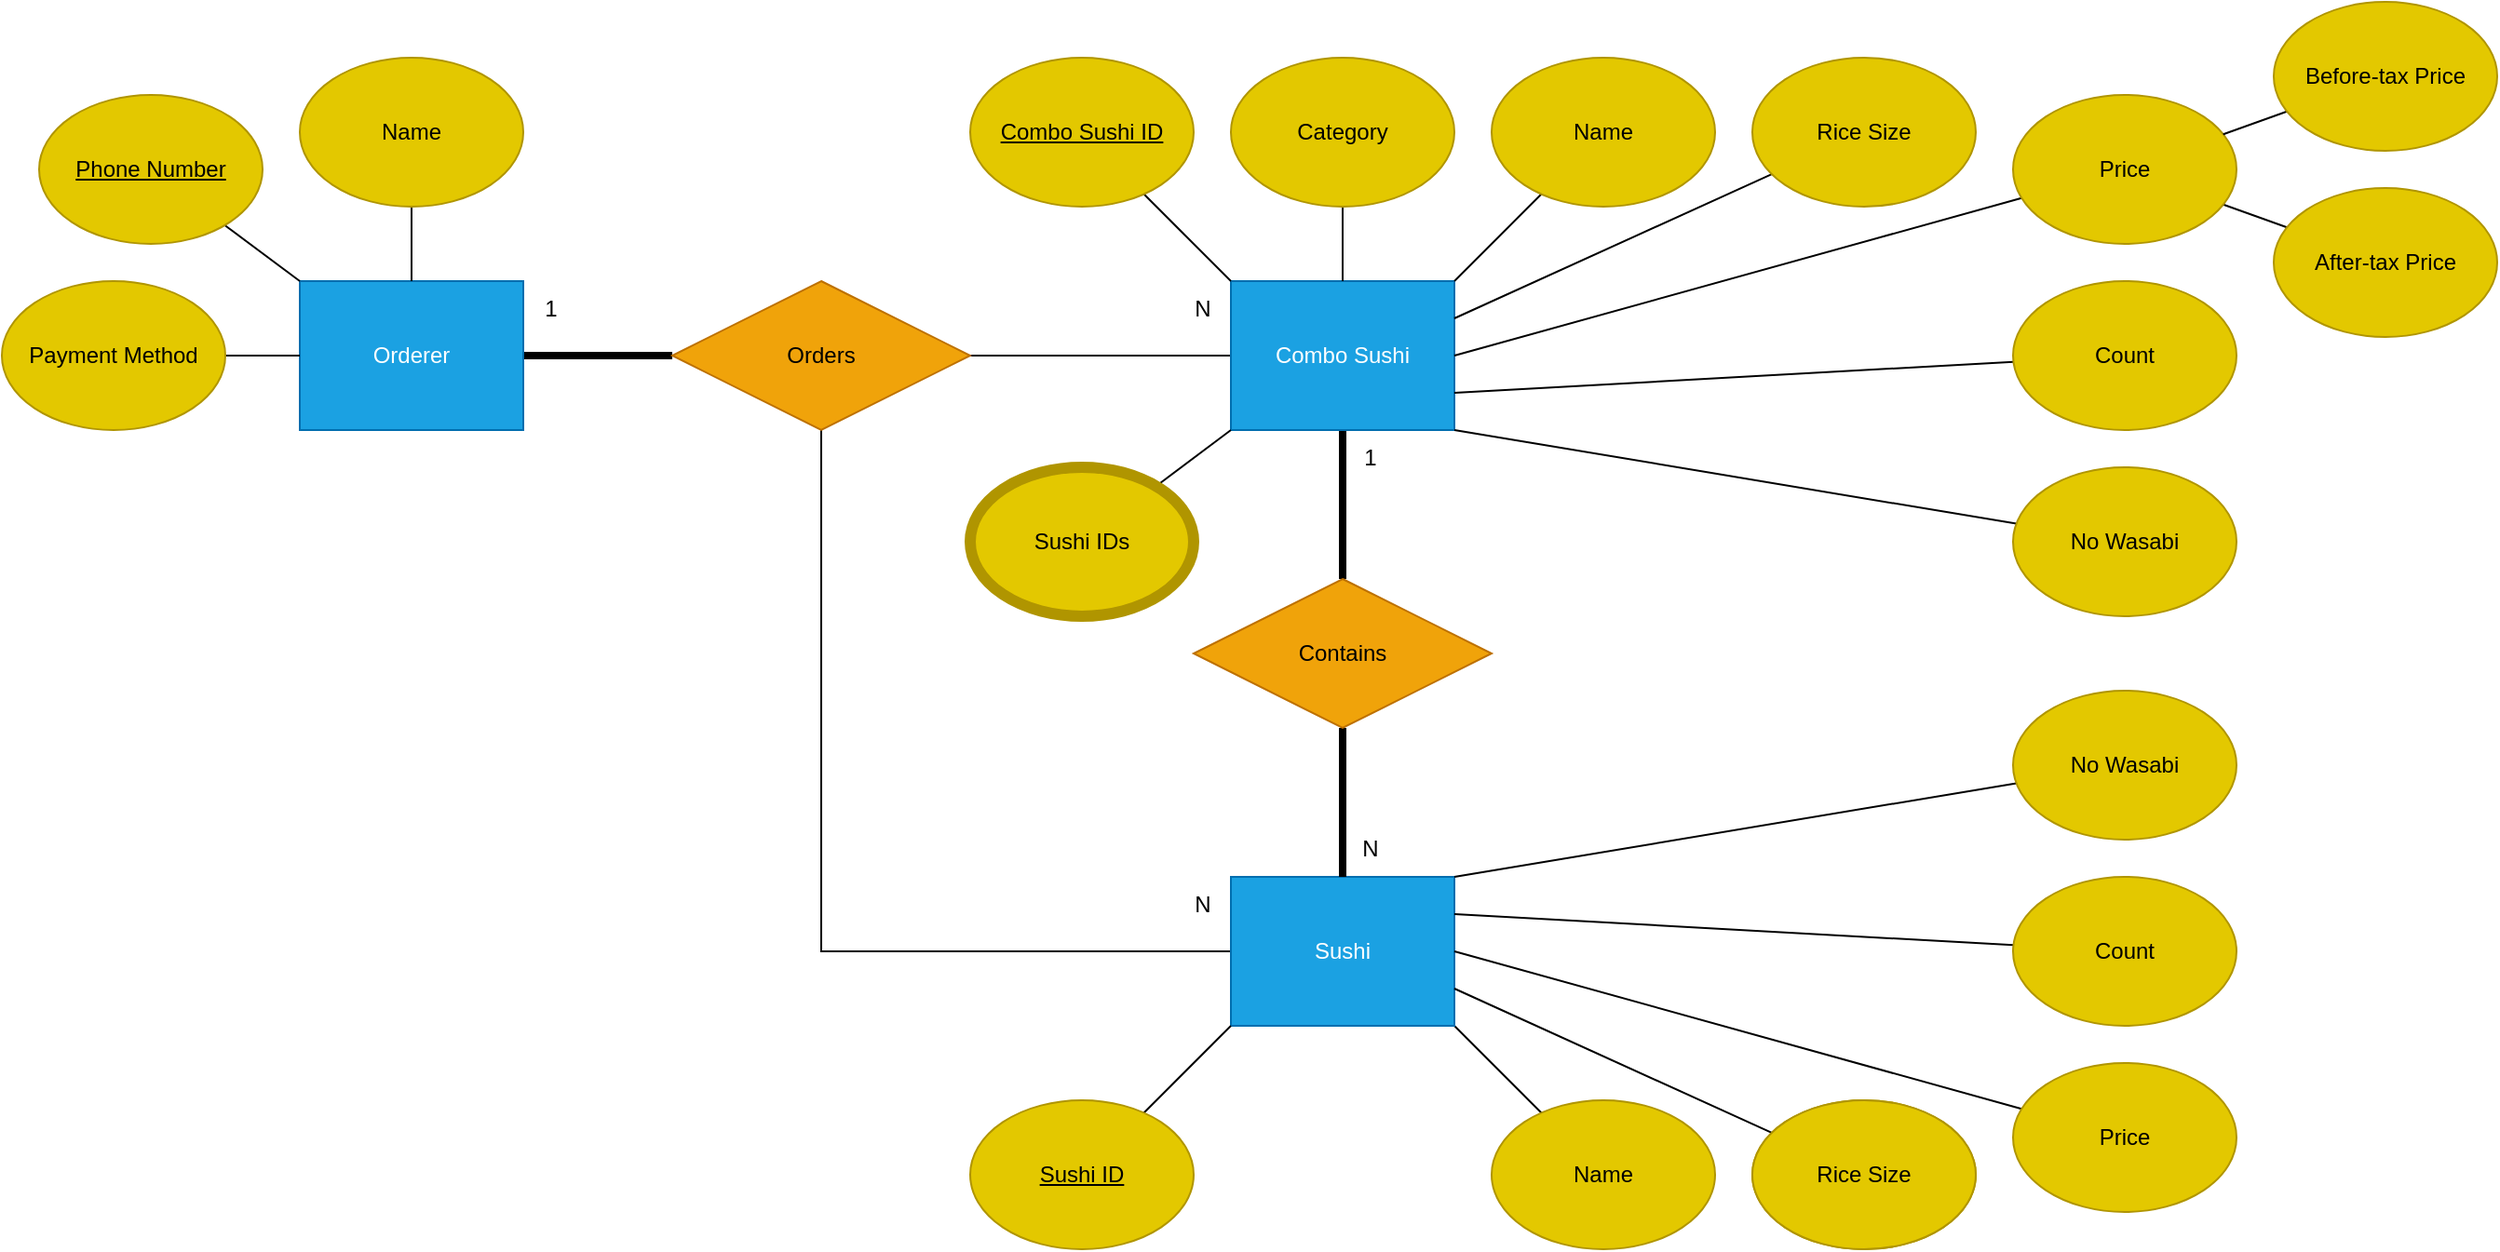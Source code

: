 <mxfile>
    <diagram id="6paDK4zn1rziaVQTttiO" name="Page-1">
        <mxGraphModel dx="858" dy="611" grid="1" gridSize="10" guides="1" tooltips="1" connect="1" arrows="1" fold="1" page="1" pageScale="1" pageWidth="850" pageHeight="1100" math="0" shadow="0">
            <root>
                <mxCell id="0"/>
                <mxCell id="1" parent="0"/>
                <mxCell id="14" value="" style="edgeStyle=none;html=1;endArrow=none;endFill=0;strokeWidth=4;" parent="1" source="6" target="7" edge="1">
                    <mxGeometry relative="1" as="geometry"/>
                </mxCell>
                <mxCell id="6" value="Orderer" style="rounded=0;whiteSpace=wrap;html=1;fillColor=#1ba1e2;fontColor=#ffffff;strokeColor=#006EAF;" parent="1" vertex="1">
                    <mxGeometry x="200" y="160" width="120" height="80" as="geometry"/>
                </mxCell>
                <mxCell id="16" value="" style="edgeStyle=none;jumpStyle=line;jumpSize=16;html=1;endArrow=none;endFill=0;strokeWidth=1;exitX=1;exitY=0.5;exitDx=0;exitDy=0;" parent="1" source="7" target="15" edge="1">
                    <mxGeometry relative="1" as="geometry">
                        <mxPoint x="620" y="200" as="sourcePoint"/>
                    </mxGeometry>
                </mxCell>
                <mxCell id="26" value="" style="edgeStyle=none;jumpStyle=line;jumpSize=16;html=1;endArrow=none;endFill=0;strokeWidth=1;entryX=0;entryY=0.5;entryDx=0;entryDy=0;rounded=0;" parent="1" source="7" target="19" edge="1">
                    <mxGeometry relative="1" as="geometry">
                        <mxPoint x="480" y="320" as="targetPoint"/>
                        <Array as="points">
                            <mxPoint x="480" y="520"/>
                        </Array>
                    </mxGeometry>
                </mxCell>
                <mxCell id="7" value="Orders" style="rhombus;whiteSpace=wrap;html=1;fillColor=#f0a30a;fontColor=#000000;strokeColor=#BD7000;" parent="1" vertex="1">
                    <mxGeometry x="400" y="160" width="160" height="80" as="geometry"/>
                </mxCell>
                <mxCell id="12" value="" style="edgeStyle=none;html=1;endArrow=none;endFill=0;" parent="1" source="8" target="6" edge="1">
                    <mxGeometry relative="1" as="geometry"/>
                </mxCell>
                <mxCell id="8" value="Name" style="ellipse;whiteSpace=wrap;html=1;fillColor=#e3c800;fontColor=#000000;strokeColor=#B09500;" parent="1" vertex="1">
                    <mxGeometry x="200" y="40" width="120" height="80" as="geometry"/>
                </mxCell>
                <mxCell id="13" value="" style="edgeStyle=none;html=1;endArrow=none;endFill=0;entryX=0;entryY=0;entryDx=0;entryDy=0;" parent="1" source="9" target="6" edge="1">
                    <mxGeometry relative="1" as="geometry"/>
                </mxCell>
                <mxCell id="9" value="&lt;u&gt;Phone Number&lt;/u&gt;" style="ellipse;whiteSpace=wrap;html=1;fillColor=#e3c800;fontColor=#000000;strokeColor=#B09500;" parent="1" vertex="1">
                    <mxGeometry x="60" y="60" width="120" height="80" as="geometry"/>
                </mxCell>
                <mxCell id="11" value="" style="edgeStyle=none;html=1;endArrow=none;endFill=0;" parent="1" source="10" target="6" edge="1">
                    <mxGeometry relative="1" as="geometry"/>
                </mxCell>
                <mxCell id="10" value="Payment Method" style="ellipse;whiteSpace=wrap;html=1;fillColor=#e3c800;fontColor=#000000;strokeColor=#B09500;" parent="1" vertex="1">
                    <mxGeometry x="40" y="160" width="120" height="80" as="geometry"/>
                </mxCell>
                <mxCell id="21" value="" style="edgeStyle=none;jumpStyle=line;jumpSize=16;html=1;endArrow=none;endFill=0;strokeWidth=4;" parent="1" source="15" target="20" edge="1">
                    <mxGeometry relative="1" as="geometry"/>
                </mxCell>
                <mxCell id="15" value="Combo Sushi" style="rounded=0;whiteSpace=wrap;html=1;fillColor=#1ba1e2;fontColor=#ffffff;strokeColor=#006EAF;" parent="1" vertex="1">
                    <mxGeometry x="700" y="160" width="120" height="80" as="geometry"/>
                </mxCell>
                <mxCell id="17" value="1" style="text;html=1;strokeColor=none;fillColor=none;align=center;verticalAlign=middle;whiteSpace=wrap;rounded=0;" parent="1" vertex="1">
                    <mxGeometry x="320" y="160" width="30" height="30" as="geometry"/>
                </mxCell>
                <mxCell id="18" value="N" style="text;html=1;strokeColor=none;fillColor=none;align=center;verticalAlign=middle;whiteSpace=wrap;rounded=0;" parent="1" vertex="1">
                    <mxGeometry x="670" y="160" width="30" height="30" as="geometry"/>
                </mxCell>
                <mxCell id="49" value="" style="edgeStyle=none;rounded=0;jumpStyle=line;jumpSize=16;html=1;endArrow=none;endFill=0;strokeWidth=1;exitX=1;exitY=1;exitDx=0;exitDy=0;" parent="1" source="19" target="47" edge="1">
                    <mxGeometry relative="1" as="geometry"/>
                </mxCell>
                <mxCell id="19" value="Sushi" style="rounded=0;whiteSpace=wrap;html=1;fillColor=#1ba1e2;fontColor=#ffffff;strokeColor=#006EAF;" parent="1" vertex="1">
                    <mxGeometry x="700" y="480" width="120" height="80" as="geometry"/>
                </mxCell>
                <mxCell id="22" value="" style="edgeStyle=none;jumpStyle=line;jumpSize=16;html=1;endArrow=none;endFill=0;strokeWidth=4;" parent="1" source="20" target="19" edge="1">
                    <mxGeometry relative="1" as="geometry"/>
                </mxCell>
                <mxCell id="20" value="Contains" style="rhombus;whiteSpace=wrap;html=1;fillColor=#f0a30a;fontColor=#000000;strokeColor=#BD7000;" parent="1" vertex="1">
                    <mxGeometry x="680" y="320" width="160" height="80" as="geometry"/>
                </mxCell>
                <mxCell id="23" value="1" style="text;html=1;strokeColor=none;fillColor=none;align=center;verticalAlign=middle;whiteSpace=wrap;rounded=0;" parent="1" vertex="1">
                    <mxGeometry x="760" y="240" width="30" height="30" as="geometry"/>
                </mxCell>
                <mxCell id="24" value="N" style="text;html=1;strokeColor=none;fillColor=none;align=center;verticalAlign=middle;whiteSpace=wrap;rounded=0;" parent="1" vertex="1">
                    <mxGeometry x="760" y="450" width="30" height="30" as="geometry"/>
                </mxCell>
                <mxCell id="28" value="N" style="text;html=1;strokeColor=none;fillColor=none;align=center;verticalAlign=middle;whiteSpace=wrap;rounded=0;" parent="1" vertex="1">
                    <mxGeometry x="670" y="480" width="30" height="30" as="geometry"/>
                </mxCell>
                <mxCell id="35" value="" style="edgeStyle=none;rounded=0;jumpStyle=line;jumpSize=16;html=1;endArrow=none;endFill=0;strokeWidth=1;entryX=0;entryY=0;entryDx=0;entryDy=0;" parent="1" source="29" target="15" edge="1">
                    <mxGeometry relative="1" as="geometry"/>
                </mxCell>
                <mxCell id="29" value="&lt;u&gt;Combo Sushi ID&lt;/u&gt;" style="ellipse;whiteSpace=wrap;html=1;fillColor=#e3c800;fontColor=#000000;strokeColor=#B09500;" parent="1" vertex="1">
                    <mxGeometry x="560" y="40" width="120" height="80" as="geometry"/>
                </mxCell>
                <mxCell id="36" value="" style="edgeStyle=none;rounded=0;jumpStyle=line;jumpSize=16;html=1;endArrow=none;endFill=0;strokeWidth=1;" parent="1" source="30" target="15" edge="1">
                    <mxGeometry relative="1" as="geometry"/>
                </mxCell>
                <mxCell id="30" value="Category" style="ellipse;whiteSpace=wrap;html=1;fillColor=#e3c800;fontColor=#000000;strokeColor=#B09500;" parent="1" vertex="1">
                    <mxGeometry x="700" y="40" width="120" height="80" as="geometry"/>
                </mxCell>
                <mxCell id="38" value="" style="edgeStyle=none;rounded=0;jumpStyle=line;jumpSize=16;html=1;endArrow=none;endFill=0;strokeWidth=1;entryX=1;entryY=0;entryDx=0;entryDy=0;" parent="1" source="31" target="15" edge="1">
                    <mxGeometry relative="1" as="geometry"/>
                </mxCell>
                <mxCell id="31" value="Name" style="ellipse;whiteSpace=wrap;html=1;fillColor=#e3c800;fontColor=#000000;strokeColor=#B09500;" parent="1" vertex="1">
                    <mxGeometry x="840" y="40" width="120" height="80" as="geometry"/>
                </mxCell>
                <mxCell id="39" value="" style="edgeStyle=none;rounded=0;jumpStyle=line;jumpSize=16;html=1;endArrow=none;endFill=0;strokeWidth=1;entryX=1;entryY=0.5;entryDx=0;entryDy=0;" parent="1" source="32" target="15" edge="1">
                    <mxGeometry relative="1" as="geometry">
                        <mxPoint x="820" y="180" as="targetPoint"/>
                    </mxGeometry>
                </mxCell>
                <mxCell id="75" value="" style="edgeStyle=none;html=1;endArrow=none;endFill=0;" parent="1" source="32" target="72" edge="1">
                    <mxGeometry relative="1" as="geometry"/>
                </mxCell>
                <mxCell id="32" value="Price" style="ellipse;whiteSpace=wrap;html=1;fillColor=#e3c800;fontColor=#000000;strokeColor=#B09500;" parent="1" vertex="1">
                    <mxGeometry x="1120" y="60" width="120" height="80" as="geometry"/>
                </mxCell>
                <mxCell id="41" value="" style="edgeStyle=none;rounded=0;jumpStyle=line;jumpSize=16;html=1;endArrow=none;endFill=0;strokeWidth=1;entryX=1;entryY=0.75;entryDx=0;entryDy=0;" parent="1" source="33" target="15" edge="1">
                    <mxGeometry relative="1" as="geometry">
                        <mxPoint x="900" y="200" as="targetPoint"/>
                    </mxGeometry>
                </mxCell>
                <mxCell id="33" value="Count" style="ellipse;whiteSpace=wrap;html=1;fillColor=#e3c800;fontColor=#000000;strokeColor=#B09500;" parent="1" vertex="1">
                    <mxGeometry x="1120" y="160" width="120" height="80" as="geometry"/>
                </mxCell>
                <mxCell id="43" value="" style="edgeStyle=none;rounded=0;jumpStyle=line;jumpSize=16;html=1;endArrow=none;endFill=0;strokeWidth=1;entryX=1;entryY=1;entryDx=0;entryDy=0;" parent="1" source="34" target="15" edge="1">
                    <mxGeometry relative="1" as="geometry">
                        <mxPoint x="900" y="300" as="targetPoint"/>
                    </mxGeometry>
                </mxCell>
                <mxCell id="34" value="No Wasabi" style="ellipse;whiteSpace=wrap;html=1;fillColor=#e3c800;fontColor=#000000;strokeColor=#B09500;" parent="1" vertex="1">
                    <mxGeometry x="1120" y="260" width="120" height="80" as="geometry"/>
                </mxCell>
                <mxCell id="52" value="" style="edgeStyle=none;rounded=0;jumpStyle=line;jumpSize=16;html=1;endArrow=none;endFill=0;strokeWidth=1;exitX=1;exitY=0.25;exitDx=0;exitDy=0;" parent="1" source="19" target="45" edge="1">
                    <mxGeometry relative="1" as="geometry"/>
                </mxCell>
                <mxCell id="54" value="" style="edgeStyle=none;rounded=0;jumpStyle=line;jumpSize=16;html=1;endArrow=none;endFill=0;strokeWidth=1;entryX=1;entryY=0;entryDx=0;entryDy=0;" parent="1" source="44" target="19" edge="1">
                    <mxGeometry relative="1" as="geometry">
                        <mxPoint x="900" y="520" as="targetPoint"/>
                    </mxGeometry>
                </mxCell>
                <mxCell id="44" value="No Wasabi" style="ellipse;whiteSpace=wrap;html=1;fillColor=#e3c800;fontColor=#000000;strokeColor=#B09500;" parent="1" vertex="1">
                    <mxGeometry x="1120" y="380" width="120" height="80" as="geometry"/>
                </mxCell>
                <mxCell id="45" value="Count" style="ellipse;whiteSpace=wrap;html=1;fillColor=#e3c800;fontColor=#000000;strokeColor=#B09500;" parent="1" vertex="1">
                    <mxGeometry x="1120" y="480" width="120" height="80" as="geometry"/>
                </mxCell>
                <mxCell id="51" value="" style="edgeStyle=none;rounded=0;jumpStyle=line;jumpSize=16;html=1;endArrow=none;endFill=0;strokeWidth=1;entryX=1;entryY=0.5;entryDx=0;entryDy=0;" parent="1" source="46" target="19" edge="1">
                    <mxGeometry relative="1" as="geometry"/>
                </mxCell>
                <mxCell id="46" value="Price" style="ellipse;whiteSpace=wrap;html=1;fillColor=#e3c800;fontColor=#000000;strokeColor=#B09500;" parent="1" vertex="1">
                    <mxGeometry x="1120" y="580" width="120" height="80" as="geometry"/>
                </mxCell>
                <mxCell id="47" value="Name" style="ellipse;whiteSpace=wrap;html=1;fillColor=#e3c800;fontColor=#000000;strokeColor=#B09500;" parent="1" vertex="1">
                    <mxGeometry x="840" y="600" width="120" height="80" as="geometry"/>
                </mxCell>
                <mxCell id="59" value="" style="edgeStyle=none;rounded=0;jumpStyle=line;jumpSize=16;html=1;endArrow=none;endFill=0;strokeWidth=1;entryX=0;entryY=1;entryDx=0;entryDy=0;" parent="1" source="48" target="19" edge="1">
                    <mxGeometry relative="1" as="geometry"/>
                </mxCell>
                <mxCell id="48" value="&lt;u&gt;Sushi ID&lt;/u&gt;" style="ellipse;whiteSpace=wrap;html=1;fillColor=#e3c800;fontColor=#000000;strokeColor=#B09500;" parent="1" vertex="1">
                    <mxGeometry x="560" y="600" width="120" height="80" as="geometry"/>
                </mxCell>
                <mxCell id="62" value="" style="edgeStyle=none;html=1;endArrow=none;endFill=0;entryX=0;entryY=1;entryDx=0;entryDy=0;" parent="1" source="60" target="15" edge="1">
                    <mxGeometry relative="1" as="geometry">
                        <mxPoint x="761.419" y="278.648" as="targetPoint"/>
                    </mxGeometry>
                </mxCell>
                <mxCell id="60" value="Sushi IDs" style="ellipse;whiteSpace=wrap;html=1;fillColor=#e3c800;fontColor=#000000;strokeColor=#B09500;strokeWidth=6;" parent="1" vertex="1">
                    <mxGeometry x="560" y="260" width="120" height="80" as="geometry"/>
                </mxCell>
                <mxCell id="65" value="" style="edgeStyle=none;html=1;endArrow=none;endFill=0;entryX=1;entryY=0.25;entryDx=0;entryDy=0;" parent="1" source="63" target="15" edge="1">
                    <mxGeometry relative="1" as="geometry">
                        <mxPoint x="1040" y="200" as="targetPoint"/>
                    </mxGeometry>
                </mxCell>
                <mxCell id="63" value="Rice Size" style="ellipse;whiteSpace=wrap;html=1;fillColor=#e3c800;fontColor=#000000;strokeColor=#B09500;" parent="1" vertex="1">
                    <mxGeometry x="980" y="40" width="120" height="80" as="geometry"/>
                </mxCell>
                <mxCell id="66" value="Rice Size" style="ellipse;whiteSpace=wrap;html=1;fillColor=#e3c800;fontColor=#000000;strokeColor=#B09500;" parent="1" vertex="1">
                    <mxGeometry x="980" y="600" width="120" height="80" as="geometry"/>
                </mxCell>
                <mxCell id="70" value="" style="edgeStyle=none;html=1;endArrow=none;endFill=0;exitX=1;exitY=0.75;exitDx=0;exitDy=0;" parent="1" source="19" target="69" edge="1">
                    <mxGeometry relative="1" as="geometry">
                        <mxPoint x="1040" y="520" as="sourcePoint"/>
                    </mxGeometry>
                </mxCell>
                <mxCell id="69" value="Rice Size" style="ellipse;whiteSpace=wrap;html=1;fillColor=#e3c800;fontColor=#000000;strokeColor=#B09500;" parent="1" vertex="1">
                    <mxGeometry x="980" y="600" width="120" height="80" as="geometry"/>
                </mxCell>
                <mxCell id="73" value="" style="edgeStyle=none;html=1;endArrow=none;endFill=0;" parent="1" source="71" target="32" edge="1">
                    <mxGeometry relative="1" as="geometry"/>
                </mxCell>
                <mxCell id="71" value="Before-tax Price" style="ellipse;whiteSpace=wrap;html=1;fillColor=#e3c800;fontColor=#000000;strokeColor=#B09500;" parent="1" vertex="1">
                    <mxGeometry x="1260" y="10" width="120" height="80" as="geometry"/>
                </mxCell>
                <mxCell id="72" value="After-tax Price" style="ellipse;whiteSpace=wrap;html=1;fillColor=#e3c800;fontColor=#000000;strokeColor=#B09500;" parent="1" vertex="1">
                    <mxGeometry x="1260" y="110" width="120" height="80" as="geometry"/>
                </mxCell>
            </root>
        </mxGraphModel>
    </diagram>
</mxfile>

